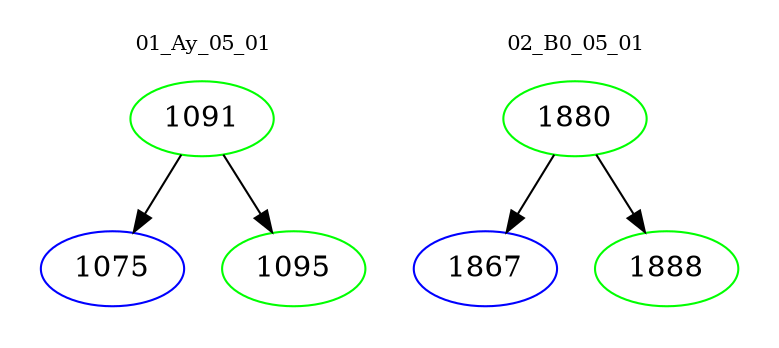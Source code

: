 digraph{
subgraph cluster_0 {
color = white
label = "01_Ay_05_01";
fontsize=10;
T0_1091 [label="1091", color="green"]
T0_1091 -> T0_1075 [color="black"]
T0_1075 [label="1075", color="blue"]
T0_1091 -> T0_1095 [color="black"]
T0_1095 [label="1095", color="green"]
}
subgraph cluster_1 {
color = white
label = "02_B0_05_01";
fontsize=10;
T1_1880 [label="1880", color="green"]
T1_1880 -> T1_1867 [color="black"]
T1_1867 [label="1867", color="blue"]
T1_1880 -> T1_1888 [color="black"]
T1_1888 [label="1888", color="green"]
}
}
